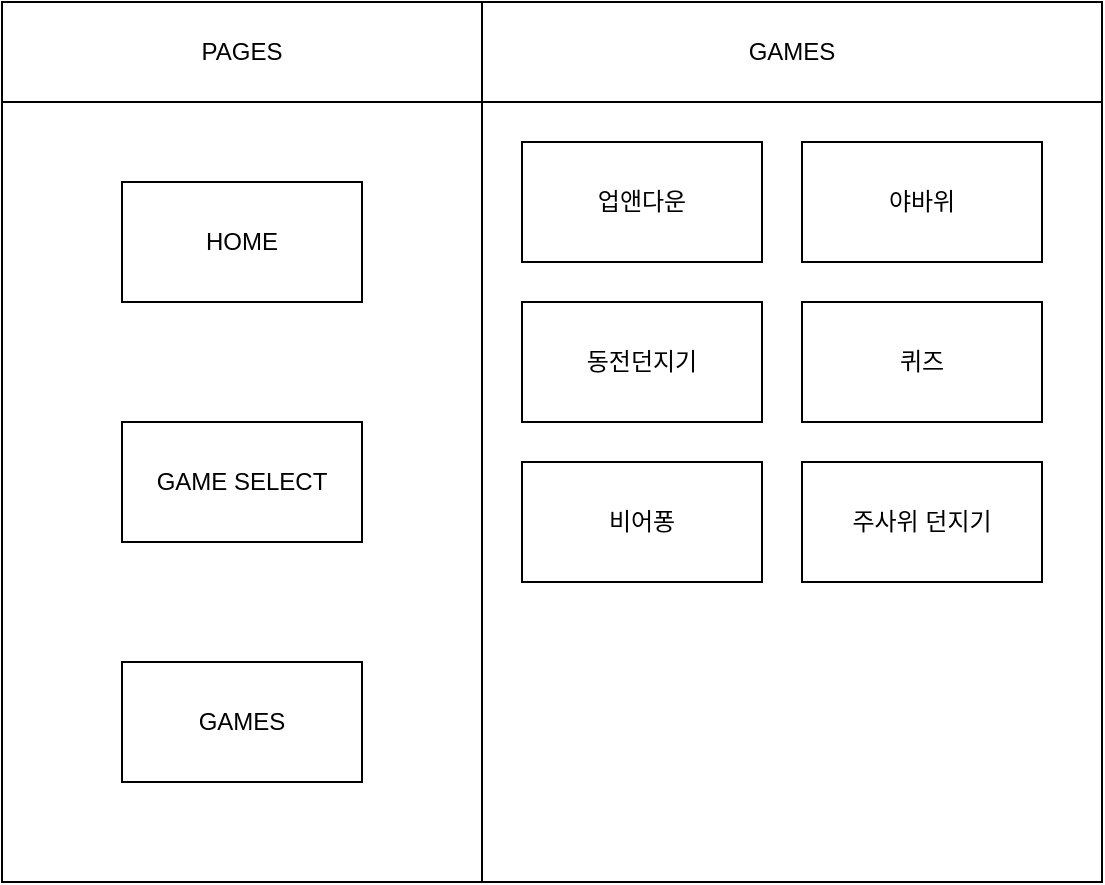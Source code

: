 <mxfile version="24.7.17">
  <diagram name="페이지-1" id="rs8-dlfQ-emg6ZopoXcx">
    <mxGraphModel dx="984" dy="718" grid="1" gridSize="10" guides="1" tooltips="1" connect="1" arrows="1" fold="1" page="1" pageScale="1" pageWidth="827" pageHeight="1169" math="0" shadow="0">
      <root>
        <mxCell id="0" />
        <mxCell id="1" parent="0" />
        <mxCell id="1PTs18EXYHKlOdL-Gslx-5" value="" style="rounded=0;whiteSpace=wrap;html=1;" vertex="1" parent="1">
          <mxGeometry x="20" y="160" width="240" height="390" as="geometry" />
        </mxCell>
        <mxCell id="1PTs18EXYHKlOdL-Gslx-1" value="HOME" style="rounded=0;whiteSpace=wrap;html=1;" vertex="1" parent="1">
          <mxGeometry x="80" y="200" width="120" height="60" as="geometry" />
        </mxCell>
        <mxCell id="1PTs18EXYHKlOdL-Gslx-2" value="GAMES" style="rounded=0;whiteSpace=wrap;html=1;" vertex="1" parent="1">
          <mxGeometry x="80" y="440" width="120" height="60" as="geometry" />
        </mxCell>
        <mxCell id="1PTs18EXYHKlOdL-Gslx-4" value="GAME SELECT" style="rounded=0;whiteSpace=wrap;html=1;" vertex="1" parent="1">
          <mxGeometry x="80" y="320" width="120" height="60" as="geometry" />
        </mxCell>
        <mxCell id="1PTs18EXYHKlOdL-Gslx-6" value="PAGES" style="rounded=0;whiteSpace=wrap;html=1;" vertex="1" parent="1">
          <mxGeometry x="20" y="110" width="240" height="50" as="geometry" />
        </mxCell>
        <mxCell id="1PTs18EXYHKlOdL-Gslx-7" value="GAMES" style="rounded=0;whiteSpace=wrap;html=1;" vertex="1" parent="1">
          <mxGeometry x="260" y="110" width="310" height="50" as="geometry" />
        </mxCell>
        <mxCell id="1PTs18EXYHKlOdL-Gslx-8" value="" style="rounded=0;whiteSpace=wrap;html=1;" vertex="1" parent="1">
          <mxGeometry x="260" y="160" width="310" height="390" as="geometry" />
        </mxCell>
        <mxCell id="1PTs18EXYHKlOdL-Gslx-9" value="야바위" style="rounded=0;whiteSpace=wrap;html=1;" vertex="1" parent="1">
          <mxGeometry x="420" y="180" width="120" height="60" as="geometry" />
        </mxCell>
        <mxCell id="1PTs18EXYHKlOdL-Gslx-10" value="비어퐁" style="rounded=0;whiteSpace=wrap;html=1;" vertex="1" parent="1">
          <mxGeometry x="280" y="340" width="120" height="60" as="geometry" />
        </mxCell>
        <mxCell id="1PTs18EXYHKlOdL-Gslx-11" value="업앤다운" style="rounded=0;whiteSpace=wrap;html=1;" vertex="1" parent="1">
          <mxGeometry x="280" y="180" width="120" height="60" as="geometry" />
        </mxCell>
        <mxCell id="1PTs18EXYHKlOdL-Gslx-12" value="동전던지기" style="rounded=0;whiteSpace=wrap;html=1;" vertex="1" parent="1">
          <mxGeometry x="280" y="260" width="120" height="60" as="geometry" />
        </mxCell>
        <mxCell id="1PTs18EXYHKlOdL-Gslx-13" value="퀴즈" style="rounded=0;whiteSpace=wrap;html=1;" vertex="1" parent="1">
          <mxGeometry x="420" y="260" width="120" height="60" as="geometry" />
        </mxCell>
        <mxCell id="1PTs18EXYHKlOdL-Gslx-14" value="주사위 던지기" style="rounded=0;whiteSpace=wrap;html=1;" vertex="1" parent="1">
          <mxGeometry x="420" y="340" width="120" height="60" as="geometry" />
        </mxCell>
      </root>
    </mxGraphModel>
  </diagram>
</mxfile>

